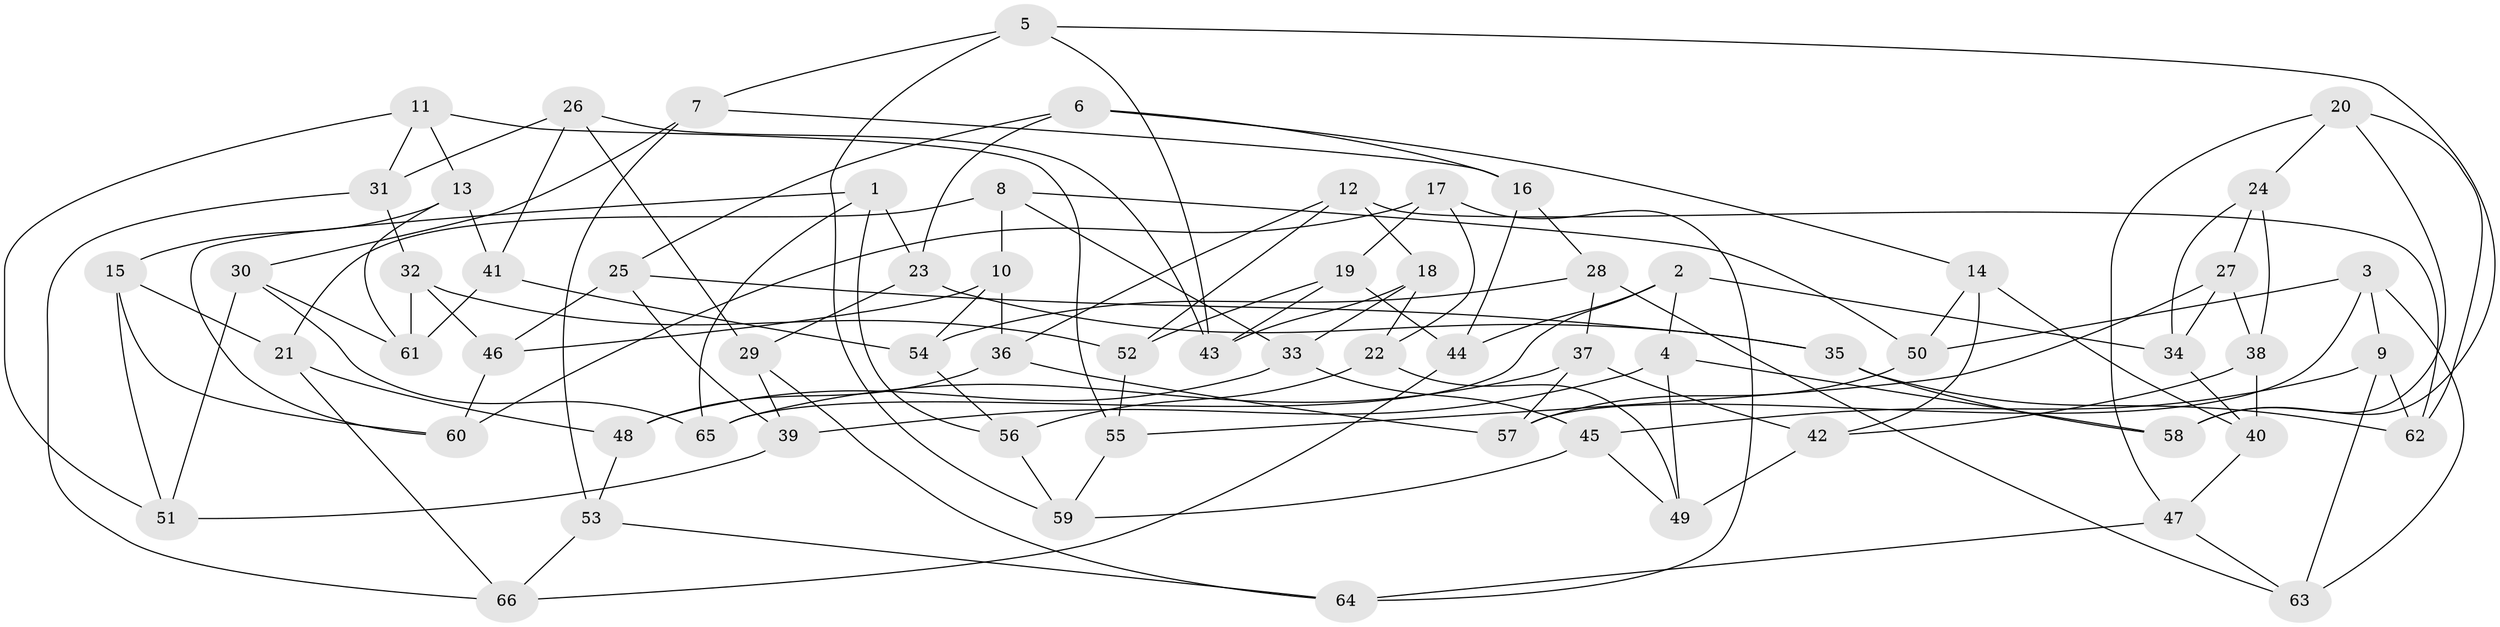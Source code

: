 // Generated by graph-tools (version 1.1) at 2025/02/03/09/25 03:02:59]
// undirected, 66 vertices, 132 edges
graph export_dot {
graph [start="1"]
  node [color=gray90,style=filled];
  1;
  2;
  3;
  4;
  5;
  6;
  7;
  8;
  9;
  10;
  11;
  12;
  13;
  14;
  15;
  16;
  17;
  18;
  19;
  20;
  21;
  22;
  23;
  24;
  25;
  26;
  27;
  28;
  29;
  30;
  31;
  32;
  33;
  34;
  35;
  36;
  37;
  38;
  39;
  40;
  41;
  42;
  43;
  44;
  45;
  46;
  47;
  48;
  49;
  50;
  51;
  52;
  53;
  54;
  55;
  56;
  57;
  58;
  59;
  60;
  61;
  62;
  63;
  64;
  65;
  66;
  1 -- 56;
  1 -- 23;
  1 -- 65;
  1 -- 60;
  2 -- 4;
  2 -- 44;
  2 -- 65;
  2 -- 34;
  3 -- 63;
  3 -- 9;
  3 -- 50;
  3 -- 57;
  4 -- 49;
  4 -- 58;
  4 -- 39;
  5 -- 59;
  5 -- 7;
  5 -- 58;
  5 -- 43;
  6 -- 25;
  6 -- 14;
  6 -- 23;
  6 -- 16;
  7 -- 30;
  7 -- 53;
  7 -- 16;
  8 -- 33;
  8 -- 10;
  8 -- 21;
  8 -- 50;
  9 -- 62;
  9 -- 45;
  9 -- 63;
  10 -- 46;
  10 -- 36;
  10 -- 54;
  11 -- 13;
  11 -- 51;
  11 -- 31;
  11 -- 55;
  12 -- 52;
  12 -- 36;
  12 -- 62;
  12 -- 18;
  13 -- 61;
  13 -- 41;
  13 -- 15;
  14 -- 42;
  14 -- 50;
  14 -- 40;
  15 -- 51;
  15 -- 21;
  15 -- 60;
  16 -- 28;
  16 -- 44;
  17 -- 60;
  17 -- 19;
  17 -- 22;
  17 -- 64;
  18 -- 33;
  18 -- 43;
  18 -- 22;
  19 -- 43;
  19 -- 44;
  19 -- 52;
  20 -- 24;
  20 -- 47;
  20 -- 62;
  20 -- 58;
  21 -- 66;
  21 -- 48;
  22 -- 49;
  22 -- 56;
  23 -- 29;
  23 -- 35;
  24 -- 27;
  24 -- 38;
  24 -- 34;
  25 -- 35;
  25 -- 46;
  25 -- 39;
  26 -- 43;
  26 -- 29;
  26 -- 31;
  26 -- 41;
  27 -- 55;
  27 -- 38;
  27 -- 34;
  28 -- 37;
  28 -- 63;
  28 -- 54;
  29 -- 39;
  29 -- 64;
  30 -- 51;
  30 -- 61;
  30 -- 65;
  31 -- 66;
  31 -- 32;
  32 -- 52;
  32 -- 46;
  32 -- 61;
  33 -- 45;
  33 -- 48;
  34 -- 40;
  35 -- 58;
  35 -- 62;
  36 -- 57;
  36 -- 48;
  37 -- 42;
  37 -- 65;
  37 -- 57;
  38 -- 40;
  38 -- 42;
  39 -- 51;
  40 -- 47;
  41 -- 61;
  41 -- 54;
  42 -- 49;
  44 -- 66;
  45 -- 49;
  45 -- 59;
  46 -- 60;
  47 -- 64;
  47 -- 63;
  48 -- 53;
  50 -- 57;
  52 -- 55;
  53 -- 64;
  53 -- 66;
  54 -- 56;
  55 -- 59;
  56 -- 59;
}
